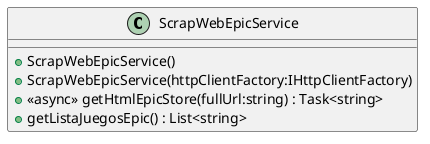 @startuml
class ScrapWebEpicService {
    + ScrapWebEpicService()
    + ScrapWebEpicService(httpClientFactory:IHttpClientFactory)
    + <<async>> getHtmlEpicStore(fullUrl:string) : Task<string>
    + getListaJuegosEpic() : List<string>
}
@enduml
